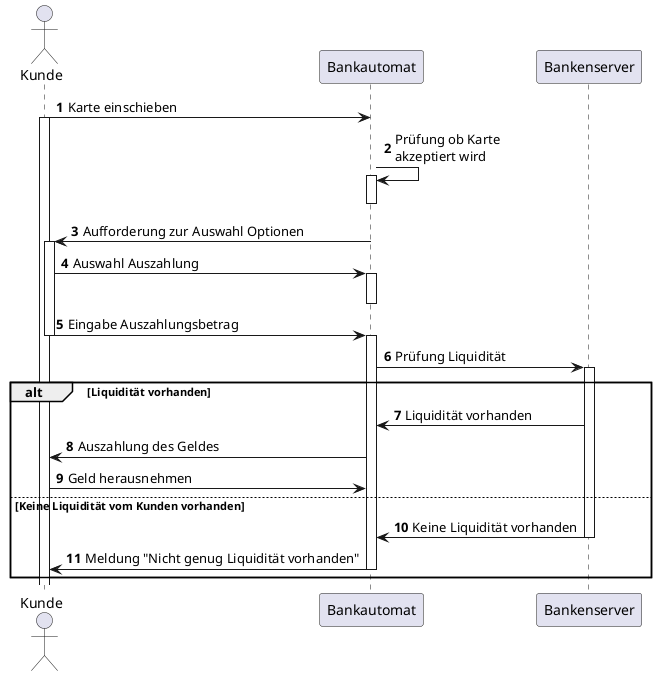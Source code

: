 @startuml Sample Seqence Diagram Simple

autonumber
actor "Kunde" as K
participant "Bankautomat" as B
participant "Bankenserver" as S

K -> B: Karte einschieben 
activate K
B -> B: Prüfung ob Karte\nakzeptiert wird 
activate B
deactivate B
B -> K: Aufforderung zur Auswahl Optionen 
activate K
K -> B: Auswahl Auszahlung 
activate B
deactivate B
K -> B: Eingabe Auszahlungsbetrag
deactivate K
activate B
B -> S: Prüfung Liquidität 
activate S
alt Liquidität vorhanden
    S -> B: Liquidität vorhanden
    B -> K: Auszahlung des Geldes 
    K -> B: Geld herausnehmen 
else Keine Liquidität vom Kunden vorhanden 
    S->B: Keine Liquidität vorhanden
deactivate S
B->K: Meldung "Nicht genug Liquidität vorhanden"
deactivate B
end 

@enduml 
